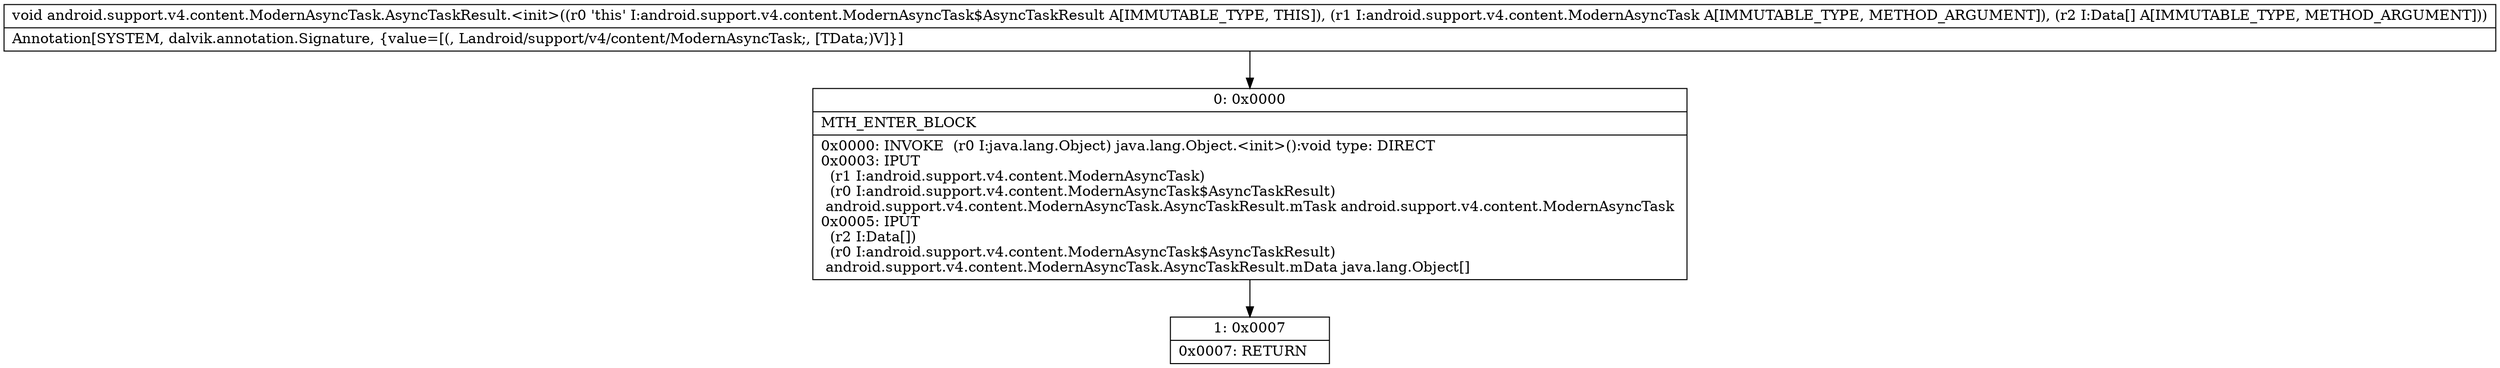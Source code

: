 digraph "CFG forandroid.support.v4.content.ModernAsyncTask.AsyncTaskResult.\<init\>(Landroid\/support\/v4\/content\/ModernAsyncTask;[Ljava\/lang\/Object;)V" {
Node_0 [shape=record,label="{0\:\ 0x0000|MTH_ENTER_BLOCK\l|0x0000: INVOKE  (r0 I:java.lang.Object) java.lang.Object.\<init\>():void type: DIRECT \l0x0003: IPUT  \l  (r1 I:android.support.v4.content.ModernAsyncTask)\l  (r0 I:android.support.v4.content.ModernAsyncTask$AsyncTaskResult)\l android.support.v4.content.ModernAsyncTask.AsyncTaskResult.mTask android.support.v4.content.ModernAsyncTask \l0x0005: IPUT  \l  (r2 I:Data[])\l  (r0 I:android.support.v4.content.ModernAsyncTask$AsyncTaskResult)\l android.support.v4.content.ModernAsyncTask.AsyncTaskResult.mData java.lang.Object[] \l}"];
Node_1 [shape=record,label="{1\:\ 0x0007|0x0007: RETURN   \l}"];
MethodNode[shape=record,label="{void android.support.v4.content.ModernAsyncTask.AsyncTaskResult.\<init\>((r0 'this' I:android.support.v4.content.ModernAsyncTask$AsyncTaskResult A[IMMUTABLE_TYPE, THIS]), (r1 I:android.support.v4.content.ModernAsyncTask A[IMMUTABLE_TYPE, METHOD_ARGUMENT]), (r2 I:Data[] A[IMMUTABLE_TYPE, METHOD_ARGUMENT]))  | Annotation[SYSTEM, dalvik.annotation.Signature, \{value=[(, Landroid\/support\/v4\/content\/ModernAsyncTask;, [TData;)V]\}]\l}"];
MethodNode -> Node_0;
Node_0 -> Node_1;
}

